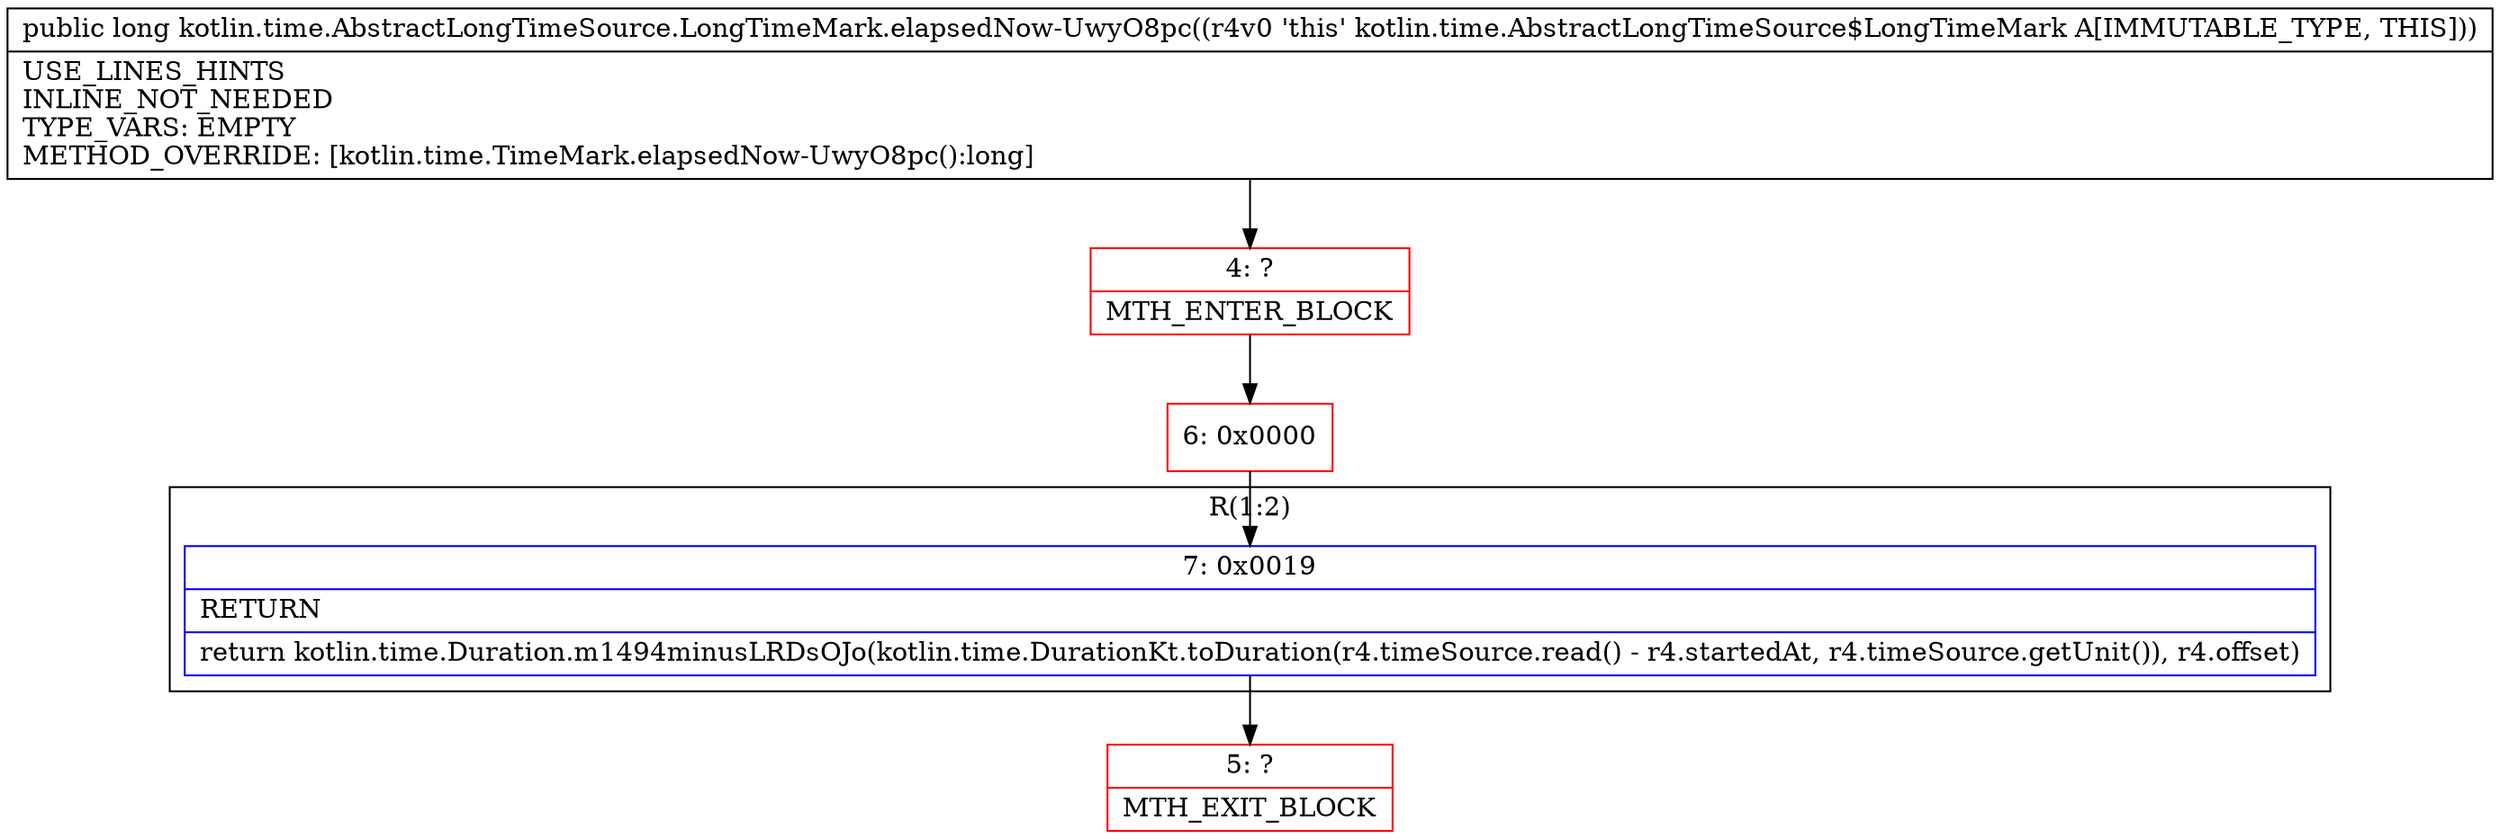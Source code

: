 digraph "CFG forkotlin.time.AbstractLongTimeSource.LongTimeMark.elapsedNow\-UwyO8pc()J" {
subgraph cluster_Region_1105274288 {
label = "R(1:2)";
node [shape=record,color=blue];
Node_7 [shape=record,label="{7\:\ 0x0019|RETURN\l|return kotlin.time.Duration.m1494minusLRDsOJo(kotlin.time.DurationKt.toDuration(r4.timeSource.read() \- r4.startedAt, r4.timeSource.getUnit()), r4.offset)\l}"];
}
Node_4 [shape=record,color=red,label="{4\:\ ?|MTH_ENTER_BLOCK\l}"];
Node_6 [shape=record,color=red,label="{6\:\ 0x0000}"];
Node_5 [shape=record,color=red,label="{5\:\ ?|MTH_EXIT_BLOCK\l}"];
MethodNode[shape=record,label="{public long kotlin.time.AbstractLongTimeSource.LongTimeMark.elapsedNow\-UwyO8pc((r4v0 'this' kotlin.time.AbstractLongTimeSource$LongTimeMark A[IMMUTABLE_TYPE, THIS]))  | USE_LINES_HINTS\lINLINE_NOT_NEEDED\lTYPE_VARS: EMPTY\lMETHOD_OVERRIDE: [kotlin.time.TimeMark.elapsedNow\-UwyO8pc():long]\l}"];
MethodNode -> Node_4;Node_7 -> Node_5;
Node_4 -> Node_6;
Node_6 -> Node_7;
}

